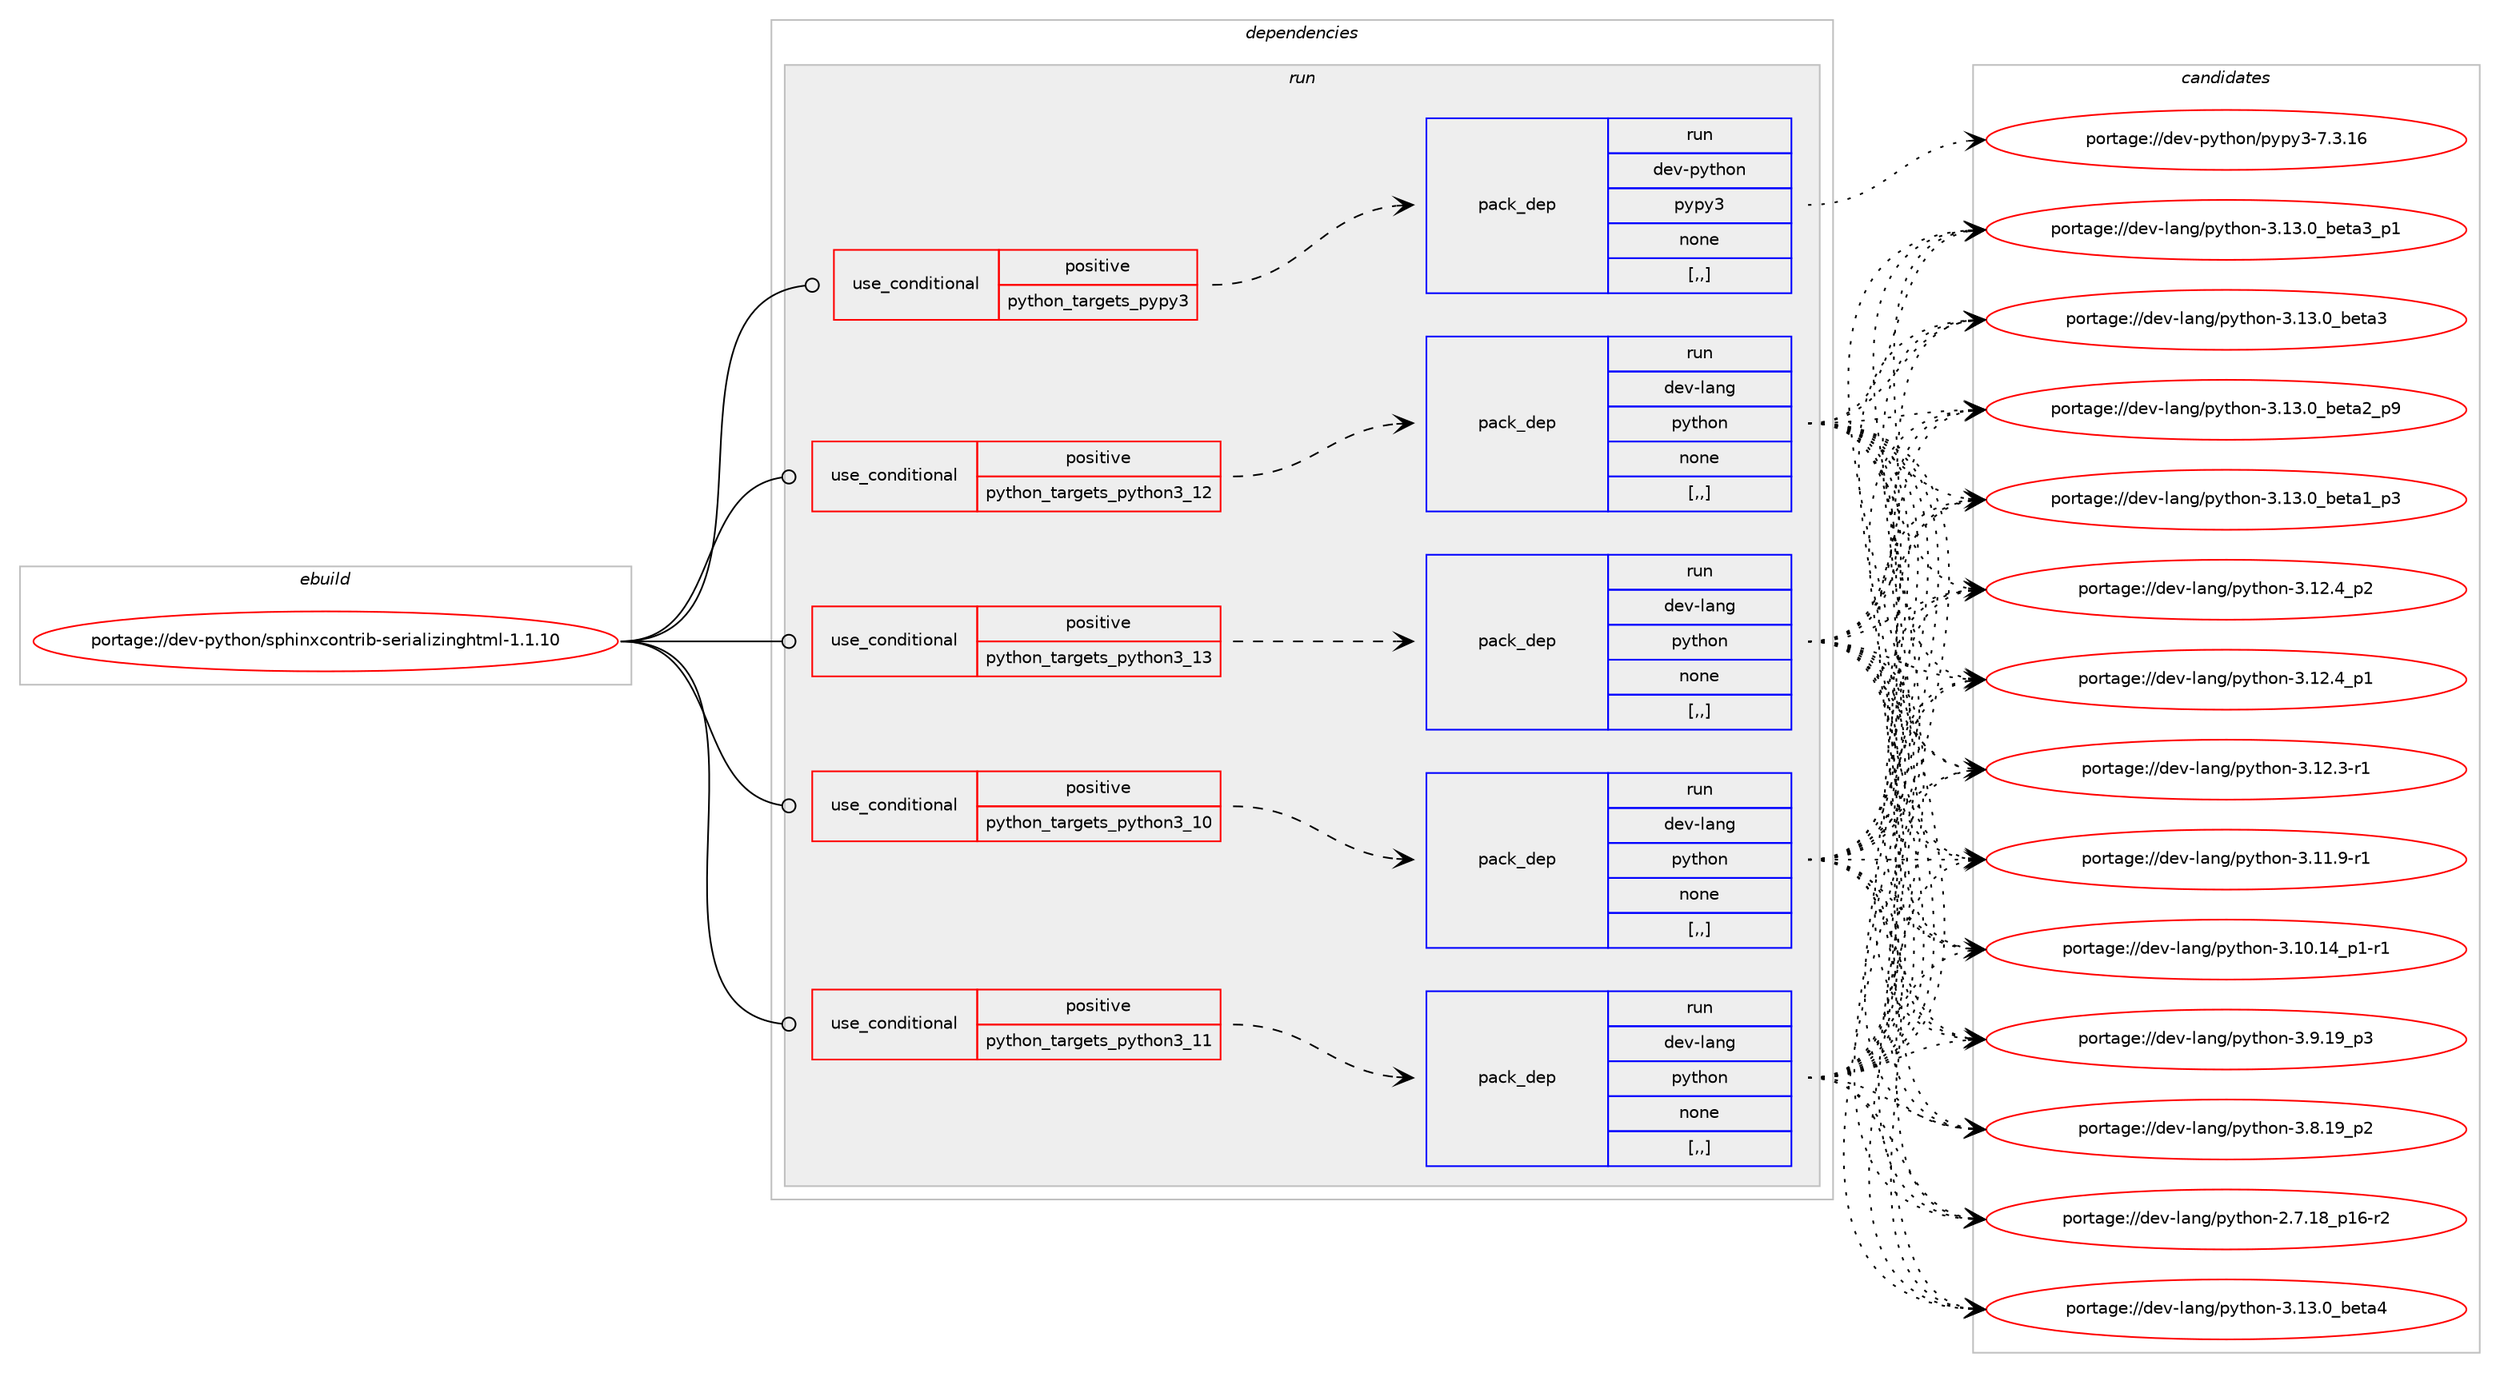 digraph prolog {

# *************
# Graph options
# *************

newrank=true;
concentrate=true;
compound=true;
graph [rankdir=LR,fontname=Helvetica,fontsize=10,ranksep=1.5];#, ranksep=2.5, nodesep=0.2];
edge  [arrowhead=vee];
node  [fontname=Helvetica,fontsize=10];

# **********
# The ebuild
# **********

subgraph cluster_leftcol {
color=gray;
label=<<i>ebuild</i>>;
id [label="portage://dev-python/sphinxcontrib-serializinghtml-1.1.10", color=red, width=4, href="../dev-python/sphinxcontrib-serializinghtml-1.1.10.svg"];
}

# ****************
# The dependencies
# ****************

subgraph cluster_midcol {
color=gray;
label=<<i>dependencies</i>>;
subgraph cluster_compile {
fillcolor="#eeeeee";
style=filled;
label=<<i>compile</i>>;
}
subgraph cluster_compileandrun {
fillcolor="#eeeeee";
style=filled;
label=<<i>compile and run</i>>;
}
subgraph cluster_run {
fillcolor="#eeeeee";
style=filled;
label=<<i>run</i>>;
subgraph cond40013 {
dependency164512 [label=<<TABLE BORDER="0" CELLBORDER="1" CELLSPACING="0" CELLPADDING="4"><TR><TD ROWSPAN="3" CELLPADDING="10">use_conditional</TD></TR><TR><TD>positive</TD></TR><TR><TD>python_targets_pypy3</TD></TR></TABLE>>, shape=none, color=red];
subgraph pack123227 {
dependency164513 [label=<<TABLE BORDER="0" CELLBORDER="1" CELLSPACING="0" CELLPADDING="4" WIDTH="220"><TR><TD ROWSPAN="6" CELLPADDING="30">pack_dep</TD></TR><TR><TD WIDTH="110">run</TD></TR><TR><TD>dev-python</TD></TR><TR><TD>pypy3</TD></TR><TR><TD>none</TD></TR><TR><TD>[,,]</TD></TR></TABLE>>, shape=none, color=blue];
}
dependency164512:e -> dependency164513:w [weight=20,style="dashed",arrowhead="vee"];
}
id:e -> dependency164512:w [weight=20,style="solid",arrowhead="odot"];
subgraph cond40014 {
dependency164514 [label=<<TABLE BORDER="0" CELLBORDER="1" CELLSPACING="0" CELLPADDING="4"><TR><TD ROWSPAN="3" CELLPADDING="10">use_conditional</TD></TR><TR><TD>positive</TD></TR><TR><TD>python_targets_python3_10</TD></TR></TABLE>>, shape=none, color=red];
subgraph pack123228 {
dependency164515 [label=<<TABLE BORDER="0" CELLBORDER="1" CELLSPACING="0" CELLPADDING="4" WIDTH="220"><TR><TD ROWSPAN="6" CELLPADDING="30">pack_dep</TD></TR><TR><TD WIDTH="110">run</TD></TR><TR><TD>dev-lang</TD></TR><TR><TD>python</TD></TR><TR><TD>none</TD></TR><TR><TD>[,,]</TD></TR></TABLE>>, shape=none, color=blue];
}
dependency164514:e -> dependency164515:w [weight=20,style="dashed",arrowhead="vee"];
}
id:e -> dependency164514:w [weight=20,style="solid",arrowhead="odot"];
subgraph cond40015 {
dependency164516 [label=<<TABLE BORDER="0" CELLBORDER="1" CELLSPACING="0" CELLPADDING="4"><TR><TD ROWSPAN="3" CELLPADDING="10">use_conditional</TD></TR><TR><TD>positive</TD></TR><TR><TD>python_targets_python3_11</TD></TR></TABLE>>, shape=none, color=red];
subgraph pack123229 {
dependency164517 [label=<<TABLE BORDER="0" CELLBORDER="1" CELLSPACING="0" CELLPADDING="4" WIDTH="220"><TR><TD ROWSPAN="6" CELLPADDING="30">pack_dep</TD></TR><TR><TD WIDTH="110">run</TD></TR><TR><TD>dev-lang</TD></TR><TR><TD>python</TD></TR><TR><TD>none</TD></TR><TR><TD>[,,]</TD></TR></TABLE>>, shape=none, color=blue];
}
dependency164516:e -> dependency164517:w [weight=20,style="dashed",arrowhead="vee"];
}
id:e -> dependency164516:w [weight=20,style="solid",arrowhead="odot"];
subgraph cond40016 {
dependency164518 [label=<<TABLE BORDER="0" CELLBORDER="1" CELLSPACING="0" CELLPADDING="4"><TR><TD ROWSPAN="3" CELLPADDING="10">use_conditional</TD></TR><TR><TD>positive</TD></TR><TR><TD>python_targets_python3_12</TD></TR></TABLE>>, shape=none, color=red];
subgraph pack123230 {
dependency164519 [label=<<TABLE BORDER="0" CELLBORDER="1" CELLSPACING="0" CELLPADDING="4" WIDTH="220"><TR><TD ROWSPAN="6" CELLPADDING="30">pack_dep</TD></TR><TR><TD WIDTH="110">run</TD></TR><TR><TD>dev-lang</TD></TR><TR><TD>python</TD></TR><TR><TD>none</TD></TR><TR><TD>[,,]</TD></TR></TABLE>>, shape=none, color=blue];
}
dependency164518:e -> dependency164519:w [weight=20,style="dashed",arrowhead="vee"];
}
id:e -> dependency164518:w [weight=20,style="solid",arrowhead="odot"];
subgraph cond40017 {
dependency164520 [label=<<TABLE BORDER="0" CELLBORDER="1" CELLSPACING="0" CELLPADDING="4"><TR><TD ROWSPAN="3" CELLPADDING="10">use_conditional</TD></TR><TR><TD>positive</TD></TR><TR><TD>python_targets_python3_13</TD></TR></TABLE>>, shape=none, color=red];
subgraph pack123231 {
dependency164521 [label=<<TABLE BORDER="0" CELLBORDER="1" CELLSPACING="0" CELLPADDING="4" WIDTH="220"><TR><TD ROWSPAN="6" CELLPADDING="30">pack_dep</TD></TR><TR><TD WIDTH="110">run</TD></TR><TR><TD>dev-lang</TD></TR><TR><TD>python</TD></TR><TR><TD>none</TD></TR><TR><TD>[,,]</TD></TR></TABLE>>, shape=none, color=blue];
}
dependency164520:e -> dependency164521:w [weight=20,style="dashed",arrowhead="vee"];
}
id:e -> dependency164520:w [weight=20,style="solid",arrowhead="odot"];
}
}

# **************
# The candidates
# **************

subgraph cluster_choices {
rank=same;
color=gray;
label=<<i>candidates</i>>;

subgraph choice123227 {
color=black;
nodesep=1;
choice10010111845112121116104111110471121211121215145554651464954 [label="portage://dev-python/pypy3-7.3.16", color=red, width=4,href="../dev-python/pypy3-7.3.16.svg"];
dependency164513:e -> choice10010111845112121116104111110471121211121215145554651464954:w [style=dotted,weight="100"];
}
subgraph choice123228 {
color=black;
nodesep=1;
choice1001011184510897110103471121211161041111104551464951464895981011169752 [label="portage://dev-lang/python-3.13.0_beta4", color=red, width=4,href="../dev-lang/python-3.13.0_beta4.svg"];
choice10010111845108971101034711212111610411111045514649514648959810111697519511249 [label="portage://dev-lang/python-3.13.0_beta3_p1", color=red, width=4,href="../dev-lang/python-3.13.0_beta3_p1.svg"];
choice1001011184510897110103471121211161041111104551464951464895981011169751 [label="portage://dev-lang/python-3.13.0_beta3", color=red, width=4,href="../dev-lang/python-3.13.0_beta3.svg"];
choice10010111845108971101034711212111610411111045514649514648959810111697509511257 [label="portage://dev-lang/python-3.13.0_beta2_p9", color=red, width=4,href="../dev-lang/python-3.13.0_beta2_p9.svg"];
choice10010111845108971101034711212111610411111045514649514648959810111697499511251 [label="portage://dev-lang/python-3.13.0_beta1_p3", color=red, width=4,href="../dev-lang/python-3.13.0_beta1_p3.svg"];
choice100101118451089711010347112121116104111110455146495046529511250 [label="portage://dev-lang/python-3.12.4_p2", color=red, width=4,href="../dev-lang/python-3.12.4_p2.svg"];
choice100101118451089711010347112121116104111110455146495046529511249 [label="portage://dev-lang/python-3.12.4_p1", color=red, width=4,href="../dev-lang/python-3.12.4_p1.svg"];
choice100101118451089711010347112121116104111110455146495046514511449 [label="portage://dev-lang/python-3.12.3-r1", color=red, width=4,href="../dev-lang/python-3.12.3-r1.svg"];
choice100101118451089711010347112121116104111110455146494946574511449 [label="portage://dev-lang/python-3.11.9-r1", color=red, width=4,href="../dev-lang/python-3.11.9-r1.svg"];
choice100101118451089711010347112121116104111110455146494846495295112494511449 [label="portage://dev-lang/python-3.10.14_p1-r1", color=red, width=4,href="../dev-lang/python-3.10.14_p1-r1.svg"];
choice100101118451089711010347112121116104111110455146574649579511251 [label="portage://dev-lang/python-3.9.19_p3", color=red, width=4,href="../dev-lang/python-3.9.19_p3.svg"];
choice100101118451089711010347112121116104111110455146564649579511250 [label="portage://dev-lang/python-3.8.19_p2", color=red, width=4,href="../dev-lang/python-3.8.19_p2.svg"];
choice100101118451089711010347112121116104111110455046554649569511249544511450 [label="portage://dev-lang/python-2.7.18_p16-r2", color=red, width=4,href="../dev-lang/python-2.7.18_p16-r2.svg"];
dependency164515:e -> choice1001011184510897110103471121211161041111104551464951464895981011169752:w [style=dotted,weight="100"];
dependency164515:e -> choice10010111845108971101034711212111610411111045514649514648959810111697519511249:w [style=dotted,weight="100"];
dependency164515:e -> choice1001011184510897110103471121211161041111104551464951464895981011169751:w [style=dotted,weight="100"];
dependency164515:e -> choice10010111845108971101034711212111610411111045514649514648959810111697509511257:w [style=dotted,weight="100"];
dependency164515:e -> choice10010111845108971101034711212111610411111045514649514648959810111697499511251:w [style=dotted,weight="100"];
dependency164515:e -> choice100101118451089711010347112121116104111110455146495046529511250:w [style=dotted,weight="100"];
dependency164515:e -> choice100101118451089711010347112121116104111110455146495046529511249:w [style=dotted,weight="100"];
dependency164515:e -> choice100101118451089711010347112121116104111110455146495046514511449:w [style=dotted,weight="100"];
dependency164515:e -> choice100101118451089711010347112121116104111110455146494946574511449:w [style=dotted,weight="100"];
dependency164515:e -> choice100101118451089711010347112121116104111110455146494846495295112494511449:w [style=dotted,weight="100"];
dependency164515:e -> choice100101118451089711010347112121116104111110455146574649579511251:w [style=dotted,weight="100"];
dependency164515:e -> choice100101118451089711010347112121116104111110455146564649579511250:w [style=dotted,weight="100"];
dependency164515:e -> choice100101118451089711010347112121116104111110455046554649569511249544511450:w [style=dotted,weight="100"];
}
subgraph choice123229 {
color=black;
nodesep=1;
choice1001011184510897110103471121211161041111104551464951464895981011169752 [label="portage://dev-lang/python-3.13.0_beta4", color=red, width=4,href="../dev-lang/python-3.13.0_beta4.svg"];
choice10010111845108971101034711212111610411111045514649514648959810111697519511249 [label="portage://dev-lang/python-3.13.0_beta3_p1", color=red, width=4,href="../dev-lang/python-3.13.0_beta3_p1.svg"];
choice1001011184510897110103471121211161041111104551464951464895981011169751 [label="portage://dev-lang/python-3.13.0_beta3", color=red, width=4,href="../dev-lang/python-3.13.0_beta3.svg"];
choice10010111845108971101034711212111610411111045514649514648959810111697509511257 [label="portage://dev-lang/python-3.13.0_beta2_p9", color=red, width=4,href="../dev-lang/python-3.13.0_beta2_p9.svg"];
choice10010111845108971101034711212111610411111045514649514648959810111697499511251 [label="portage://dev-lang/python-3.13.0_beta1_p3", color=red, width=4,href="../dev-lang/python-3.13.0_beta1_p3.svg"];
choice100101118451089711010347112121116104111110455146495046529511250 [label="portage://dev-lang/python-3.12.4_p2", color=red, width=4,href="../dev-lang/python-3.12.4_p2.svg"];
choice100101118451089711010347112121116104111110455146495046529511249 [label="portage://dev-lang/python-3.12.4_p1", color=red, width=4,href="../dev-lang/python-3.12.4_p1.svg"];
choice100101118451089711010347112121116104111110455146495046514511449 [label="portage://dev-lang/python-3.12.3-r1", color=red, width=4,href="../dev-lang/python-3.12.3-r1.svg"];
choice100101118451089711010347112121116104111110455146494946574511449 [label="portage://dev-lang/python-3.11.9-r1", color=red, width=4,href="../dev-lang/python-3.11.9-r1.svg"];
choice100101118451089711010347112121116104111110455146494846495295112494511449 [label="portage://dev-lang/python-3.10.14_p1-r1", color=red, width=4,href="../dev-lang/python-3.10.14_p1-r1.svg"];
choice100101118451089711010347112121116104111110455146574649579511251 [label="portage://dev-lang/python-3.9.19_p3", color=red, width=4,href="../dev-lang/python-3.9.19_p3.svg"];
choice100101118451089711010347112121116104111110455146564649579511250 [label="portage://dev-lang/python-3.8.19_p2", color=red, width=4,href="../dev-lang/python-3.8.19_p2.svg"];
choice100101118451089711010347112121116104111110455046554649569511249544511450 [label="portage://dev-lang/python-2.7.18_p16-r2", color=red, width=4,href="../dev-lang/python-2.7.18_p16-r2.svg"];
dependency164517:e -> choice1001011184510897110103471121211161041111104551464951464895981011169752:w [style=dotted,weight="100"];
dependency164517:e -> choice10010111845108971101034711212111610411111045514649514648959810111697519511249:w [style=dotted,weight="100"];
dependency164517:e -> choice1001011184510897110103471121211161041111104551464951464895981011169751:w [style=dotted,weight="100"];
dependency164517:e -> choice10010111845108971101034711212111610411111045514649514648959810111697509511257:w [style=dotted,weight="100"];
dependency164517:e -> choice10010111845108971101034711212111610411111045514649514648959810111697499511251:w [style=dotted,weight="100"];
dependency164517:e -> choice100101118451089711010347112121116104111110455146495046529511250:w [style=dotted,weight="100"];
dependency164517:e -> choice100101118451089711010347112121116104111110455146495046529511249:w [style=dotted,weight="100"];
dependency164517:e -> choice100101118451089711010347112121116104111110455146495046514511449:w [style=dotted,weight="100"];
dependency164517:e -> choice100101118451089711010347112121116104111110455146494946574511449:w [style=dotted,weight="100"];
dependency164517:e -> choice100101118451089711010347112121116104111110455146494846495295112494511449:w [style=dotted,weight="100"];
dependency164517:e -> choice100101118451089711010347112121116104111110455146574649579511251:w [style=dotted,weight="100"];
dependency164517:e -> choice100101118451089711010347112121116104111110455146564649579511250:w [style=dotted,weight="100"];
dependency164517:e -> choice100101118451089711010347112121116104111110455046554649569511249544511450:w [style=dotted,weight="100"];
}
subgraph choice123230 {
color=black;
nodesep=1;
choice1001011184510897110103471121211161041111104551464951464895981011169752 [label="portage://dev-lang/python-3.13.0_beta4", color=red, width=4,href="../dev-lang/python-3.13.0_beta4.svg"];
choice10010111845108971101034711212111610411111045514649514648959810111697519511249 [label="portage://dev-lang/python-3.13.0_beta3_p1", color=red, width=4,href="../dev-lang/python-3.13.0_beta3_p1.svg"];
choice1001011184510897110103471121211161041111104551464951464895981011169751 [label="portage://dev-lang/python-3.13.0_beta3", color=red, width=4,href="../dev-lang/python-3.13.0_beta3.svg"];
choice10010111845108971101034711212111610411111045514649514648959810111697509511257 [label="portage://dev-lang/python-3.13.0_beta2_p9", color=red, width=4,href="../dev-lang/python-3.13.0_beta2_p9.svg"];
choice10010111845108971101034711212111610411111045514649514648959810111697499511251 [label="portage://dev-lang/python-3.13.0_beta1_p3", color=red, width=4,href="../dev-lang/python-3.13.0_beta1_p3.svg"];
choice100101118451089711010347112121116104111110455146495046529511250 [label="portage://dev-lang/python-3.12.4_p2", color=red, width=4,href="../dev-lang/python-3.12.4_p2.svg"];
choice100101118451089711010347112121116104111110455146495046529511249 [label="portage://dev-lang/python-3.12.4_p1", color=red, width=4,href="../dev-lang/python-3.12.4_p1.svg"];
choice100101118451089711010347112121116104111110455146495046514511449 [label="portage://dev-lang/python-3.12.3-r1", color=red, width=4,href="../dev-lang/python-3.12.3-r1.svg"];
choice100101118451089711010347112121116104111110455146494946574511449 [label="portage://dev-lang/python-3.11.9-r1", color=red, width=4,href="../dev-lang/python-3.11.9-r1.svg"];
choice100101118451089711010347112121116104111110455146494846495295112494511449 [label="portage://dev-lang/python-3.10.14_p1-r1", color=red, width=4,href="../dev-lang/python-3.10.14_p1-r1.svg"];
choice100101118451089711010347112121116104111110455146574649579511251 [label="portage://dev-lang/python-3.9.19_p3", color=red, width=4,href="../dev-lang/python-3.9.19_p3.svg"];
choice100101118451089711010347112121116104111110455146564649579511250 [label="portage://dev-lang/python-3.8.19_p2", color=red, width=4,href="../dev-lang/python-3.8.19_p2.svg"];
choice100101118451089711010347112121116104111110455046554649569511249544511450 [label="portage://dev-lang/python-2.7.18_p16-r2", color=red, width=4,href="../dev-lang/python-2.7.18_p16-r2.svg"];
dependency164519:e -> choice1001011184510897110103471121211161041111104551464951464895981011169752:w [style=dotted,weight="100"];
dependency164519:e -> choice10010111845108971101034711212111610411111045514649514648959810111697519511249:w [style=dotted,weight="100"];
dependency164519:e -> choice1001011184510897110103471121211161041111104551464951464895981011169751:w [style=dotted,weight="100"];
dependency164519:e -> choice10010111845108971101034711212111610411111045514649514648959810111697509511257:w [style=dotted,weight="100"];
dependency164519:e -> choice10010111845108971101034711212111610411111045514649514648959810111697499511251:w [style=dotted,weight="100"];
dependency164519:e -> choice100101118451089711010347112121116104111110455146495046529511250:w [style=dotted,weight="100"];
dependency164519:e -> choice100101118451089711010347112121116104111110455146495046529511249:w [style=dotted,weight="100"];
dependency164519:e -> choice100101118451089711010347112121116104111110455146495046514511449:w [style=dotted,weight="100"];
dependency164519:e -> choice100101118451089711010347112121116104111110455146494946574511449:w [style=dotted,weight="100"];
dependency164519:e -> choice100101118451089711010347112121116104111110455146494846495295112494511449:w [style=dotted,weight="100"];
dependency164519:e -> choice100101118451089711010347112121116104111110455146574649579511251:w [style=dotted,weight="100"];
dependency164519:e -> choice100101118451089711010347112121116104111110455146564649579511250:w [style=dotted,weight="100"];
dependency164519:e -> choice100101118451089711010347112121116104111110455046554649569511249544511450:w [style=dotted,weight="100"];
}
subgraph choice123231 {
color=black;
nodesep=1;
choice1001011184510897110103471121211161041111104551464951464895981011169752 [label="portage://dev-lang/python-3.13.0_beta4", color=red, width=4,href="../dev-lang/python-3.13.0_beta4.svg"];
choice10010111845108971101034711212111610411111045514649514648959810111697519511249 [label="portage://dev-lang/python-3.13.0_beta3_p1", color=red, width=4,href="../dev-lang/python-3.13.0_beta3_p1.svg"];
choice1001011184510897110103471121211161041111104551464951464895981011169751 [label="portage://dev-lang/python-3.13.0_beta3", color=red, width=4,href="../dev-lang/python-3.13.0_beta3.svg"];
choice10010111845108971101034711212111610411111045514649514648959810111697509511257 [label="portage://dev-lang/python-3.13.0_beta2_p9", color=red, width=4,href="../dev-lang/python-3.13.0_beta2_p9.svg"];
choice10010111845108971101034711212111610411111045514649514648959810111697499511251 [label="portage://dev-lang/python-3.13.0_beta1_p3", color=red, width=4,href="../dev-lang/python-3.13.0_beta1_p3.svg"];
choice100101118451089711010347112121116104111110455146495046529511250 [label="portage://dev-lang/python-3.12.4_p2", color=red, width=4,href="../dev-lang/python-3.12.4_p2.svg"];
choice100101118451089711010347112121116104111110455146495046529511249 [label="portage://dev-lang/python-3.12.4_p1", color=red, width=4,href="../dev-lang/python-3.12.4_p1.svg"];
choice100101118451089711010347112121116104111110455146495046514511449 [label="portage://dev-lang/python-3.12.3-r1", color=red, width=4,href="../dev-lang/python-3.12.3-r1.svg"];
choice100101118451089711010347112121116104111110455146494946574511449 [label="portage://dev-lang/python-3.11.9-r1", color=red, width=4,href="../dev-lang/python-3.11.9-r1.svg"];
choice100101118451089711010347112121116104111110455146494846495295112494511449 [label="portage://dev-lang/python-3.10.14_p1-r1", color=red, width=4,href="../dev-lang/python-3.10.14_p1-r1.svg"];
choice100101118451089711010347112121116104111110455146574649579511251 [label="portage://dev-lang/python-3.9.19_p3", color=red, width=4,href="../dev-lang/python-3.9.19_p3.svg"];
choice100101118451089711010347112121116104111110455146564649579511250 [label="portage://dev-lang/python-3.8.19_p2", color=red, width=4,href="../dev-lang/python-3.8.19_p2.svg"];
choice100101118451089711010347112121116104111110455046554649569511249544511450 [label="portage://dev-lang/python-2.7.18_p16-r2", color=red, width=4,href="../dev-lang/python-2.7.18_p16-r2.svg"];
dependency164521:e -> choice1001011184510897110103471121211161041111104551464951464895981011169752:w [style=dotted,weight="100"];
dependency164521:e -> choice10010111845108971101034711212111610411111045514649514648959810111697519511249:w [style=dotted,weight="100"];
dependency164521:e -> choice1001011184510897110103471121211161041111104551464951464895981011169751:w [style=dotted,weight="100"];
dependency164521:e -> choice10010111845108971101034711212111610411111045514649514648959810111697509511257:w [style=dotted,weight="100"];
dependency164521:e -> choice10010111845108971101034711212111610411111045514649514648959810111697499511251:w [style=dotted,weight="100"];
dependency164521:e -> choice100101118451089711010347112121116104111110455146495046529511250:w [style=dotted,weight="100"];
dependency164521:e -> choice100101118451089711010347112121116104111110455146495046529511249:w [style=dotted,weight="100"];
dependency164521:e -> choice100101118451089711010347112121116104111110455146495046514511449:w [style=dotted,weight="100"];
dependency164521:e -> choice100101118451089711010347112121116104111110455146494946574511449:w [style=dotted,weight="100"];
dependency164521:e -> choice100101118451089711010347112121116104111110455146494846495295112494511449:w [style=dotted,weight="100"];
dependency164521:e -> choice100101118451089711010347112121116104111110455146574649579511251:w [style=dotted,weight="100"];
dependency164521:e -> choice100101118451089711010347112121116104111110455146564649579511250:w [style=dotted,weight="100"];
dependency164521:e -> choice100101118451089711010347112121116104111110455046554649569511249544511450:w [style=dotted,weight="100"];
}
}

}
